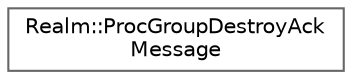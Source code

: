 digraph "Graphical Class Hierarchy"
{
 // LATEX_PDF_SIZE
  bgcolor="transparent";
  edge [fontname=Helvetica,fontsize=10,labelfontname=Helvetica,labelfontsize=10];
  node [fontname=Helvetica,fontsize=10,shape=box,height=0.2,width=0.4];
  rankdir="LR";
  Node0 [id="Node000000",label="Realm::ProcGroupDestroyAck\lMessage",height=0.2,width=0.4,color="grey40", fillcolor="white", style="filled",URL="$structRealm_1_1ProcGroupDestroyAckMessage.html",tooltip=" "];
}
